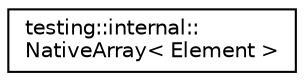 digraph "Иерархия классов. Графический вид."
{
 // LATEX_PDF_SIZE
  edge [fontname="Helvetica",fontsize="10",labelfontname="Helvetica",labelfontsize="10"];
  node [fontname="Helvetica",fontsize="10",shape=record];
  rankdir="LR";
  Node0 [label="testing::internal::\lNativeArray\< Element \>",height=0.2,width=0.4,color="black", fillcolor="white", style="filled",URL="$classtesting_1_1internal_1_1NativeArray.html",tooltip=" "];
}
